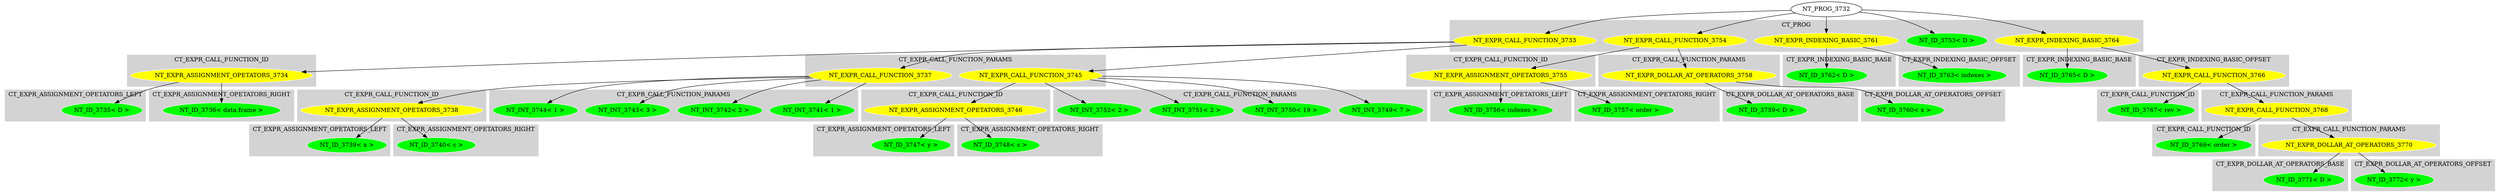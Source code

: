 digraph {

subgraph cluster0 {
 node [style=filled,color=white];
 style=filled;
 color=lightgrey;
 label = "CT_PROG";

"NT_EXPR_CALL_FUNCTION_3733"
 [fillcolor = yellow]
"NT_ID_3753< D >"
 [fillcolor = green]
"NT_EXPR_CALL_FUNCTION_3754"
 [fillcolor = yellow]
"NT_EXPR_INDEXING_BASIC_3761"
 [fillcolor = yellow]
"NT_EXPR_INDEXING_BASIC_3764"
 [fillcolor = yellow]
}
"NT_PROG_3732"->"NT_EXPR_CALL_FUNCTION_3733"
subgraph cluster1 {
 node [style=filled,color=white];
 style=filled;
 color=lightgrey;
 label = "CT_EXPR_CALL_FUNCTION_ID";

"NT_EXPR_ASSIGNMENT_OPETATORS_3734"
 [fillcolor = yellow]
}
subgraph cluster2 {
 node [style=filled,color=white];
 style=filled;
 color=lightgrey;
 label = "CT_EXPR_CALL_FUNCTION_PARAMS";

"NT_EXPR_CALL_FUNCTION_3737"
 [fillcolor = yellow]
"NT_EXPR_CALL_FUNCTION_3745"
 [fillcolor = yellow]
}
"NT_EXPR_CALL_FUNCTION_3733"->"NT_EXPR_ASSIGNMENT_OPETATORS_3734"
subgraph cluster3 {
 node [style=filled,color=white];
 style=filled;
 color=lightgrey;
 label = "CT_EXPR_ASSIGNMENT_OPETATORS_LEFT";

"NT_ID_3735< D >"
 [fillcolor = green]
}
subgraph cluster4 {
 node [style=filled,color=white];
 style=filled;
 color=lightgrey;
 label = "CT_EXPR_ASSIGNMENT_OPETATORS_RIGHT";

"NT_ID_3736< data.frame >"
 [fillcolor = green]
}
"NT_EXPR_ASSIGNMENT_OPETATORS_3734"->"NT_ID_3735< D >"
"NT_EXPR_ASSIGNMENT_OPETATORS_3734"->"NT_ID_3736< data.frame >"
"NT_EXPR_CALL_FUNCTION_3733"->"NT_EXPR_CALL_FUNCTION_3737"
subgraph cluster5 {
 node [style=filled,color=white];
 style=filled;
 color=lightgrey;
 label = "CT_EXPR_CALL_FUNCTION_ID";

"NT_EXPR_ASSIGNMENT_OPETATORS_3738"
 [fillcolor = yellow]
}
subgraph cluster6 {
 node [style=filled,color=white];
 style=filled;
 color=lightgrey;
 label = "CT_EXPR_CALL_FUNCTION_PARAMS";

"NT_INT_3741< 1 >"
 [fillcolor = green]
"NT_INT_3742< 2 >"
 [fillcolor = green]
"NT_INT_3743< 3 >"
 [fillcolor = green]
"NT_INT_3744< 1 >"
 [fillcolor = green]
}
"NT_EXPR_CALL_FUNCTION_3737"->"NT_EXPR_ASSIGNMENT_OPETATORS_3738"
subgraph cluster7 {
 node [style=filled,color=white];
 style=filled;
 color=lightgrey;
 label = "CT_EXPR_ASSIGNMENT_OPETATORS_LEFT";

"NT_ID_3739< x >"
 [fillcolor = green]
}
subgraph cluster8 {
 node [style=filled,color=white];
 style=filled;
 color=lightgrey;
 label = "CT_EXPR_ASSIGNMENT_OPETATORS_RIGHT";

"NT_ID_3740< c >"
 [fillcolor = green]
}
"NT_EXPR_ASSIGNMENT_OPETATORS_3738"->"NT_ID_3739< x >"
"NT_EXPR_ASSIGNMENT_OPETATORS_3738"->"NT_ID_3740< c >"
"NT_EXPR_CALL_FUNCTION_3737"->"NT_INT_3741< 1 >"
"NT_EXPR_CALL_FUNCTION_3737"->"NT_INT_3742< 2 >"
"NT_EXPR_CALL_FUNCTION_3737"->"NT_INT_3743< 3 >"
"NT_EXPR_CALL_FUNCTION_3737"->"NT_INT_3744< 1 >"
"NT_EXPR_CALL_FUNCTION_3733"->"NT_EXPR_CALL_FUNCTION_3745"
subgraph cluster9 {
 node [style=filled,color=white];
 style=filled;
 color=lightgrey;
 label = "CT_EXPR_CALL_FUNCTION_ID";

"NT_EXPR_ASSIGNMENT_OPETATORS_3746"
 [fillcolor = yellow]
}
subgraph cluster10 {
 node [style=filled,color=white];
 style=filled;
 color=lightgrey;
 label = "CT_EXPR_CALL_FUNCTION_PARAMS";

"NT_INT_3749< 7 >"
 [fillcolor = green]
"NT_INT_3750< 19 >"
 [fillcolor = green]
"NT_INT_3751< 2 >"
 [fillcolor = green]
"NT_INT_3752< 2 >"
 [fillcolor = green]
}
"NT_EXPR_CALL_FUNCTION_3745"->"NT_EXPR_ASSIGNMENT_OPETATORS_3746"
subgraph cluster11 {
 node [style=filled,color=white];
 style=filled;
 color=lightgrey;
 label = "CT_EXPR_ASSIGNMENT_OPETATORS_LEFT";

"NT_ID_3747< y >"
 [fillcolor = green]
}
subgraph cluster12 {
 node [style=filled,color=white];
 style=filled;
 color=lightgrey;
 label = "CT_EXPR_ASSIGNMENT_OPETATORS_RIGHT";

"NT_ID_3748< c >"
 [fillcolor = green]
}
"NT_EXPR_ASSIGNMENT_OPETATORS_3746"->"NT_ID_3747< y >"
"NT_EXPR_ASSIGNMENT_OPETATORS_3746"->"NT_ID_3748< c >"
"NT_EXPR_CALL_FUNCTION_3745"->"NT_INT_3749< 7 >"
"NT_EXPR_CALL_FUNCTION_3745"->"NT_INT_3750< 19 >"
"NT_EXPR_CALL_FUNCTION_3745"->"NT_INT_3751< 2 >"
"NT_EXPR_CALL_FUNCTION_3745"->"NT_INT_3752< 2 >"
"NT_PROG_3732"->"NT_ID_3753< D >"
"NT_PROG_3732"->"NT_EXPR_CALL_FUNCTION_3754"
subgraph cluster13 {
 node [style=filled,color=white];
 style=filled;
 color=lightgrey;
 label = "CT_EXPR_CALL_FUNCTION_ID";

"NT_EXPR_ASSIGNMENT_OPETATORS_3755"
 [fillcolor = yellow]
}
subgraph cluster14 {
 node [style=filled,color=white];
 style=filled;
 color=lightgrey;
 label = "CT_EXPR_CALL_FUNCTION_PARAMS";

"NT_EXPR_DOLLAR_AT_OPERATORS_3758"
 [fillcolor = yellow]
}
"NT_EXPR_CALL_FUNCTION_3754"->"NT_EXPR_ASSIGNMENT_OPETATORS_3755"
subgraph cluster15 {
 node [style=filled,color=white];
 style=filled;
 color=lightgrey;
 label = "CT_EXPR_ASSIGNMENT_OPETATORS_LEFT";

"NT_ID_3756< indexes >"
 [fillcolor = green]
}
subgraph cluster16 {
 node [style=filled,color=white];
 style=filled;
 color=lightgrey;
 label = "CT_EXPR_ASSIGNMENT_OPETATORS_RIGHT";

"NT_ID_3757< order >"
 [fillcolor = green]
}
"NT_EXPR_ASSIGNMENT_OPETATORS_3755"->"NT_ID_3756< indexes >"
"NT_EXPR_ASSIGNMENT_OPETATORS_3755"->"NT_ID_3757< order >"
"NT_EXPR_CALL_FUNCTION_3754"->"NT_EXPR_DOLLAR_AT_OPERATORS_3758"
subgraph cluster17 {
 node [style=filled,color=white];
 style=filled;
 color=lightgrey;
 label = "CT_EXPR_DOLLAR_AT_OPERATORS_BASE";

"NT_ID_3759< D >"
 [fillcolor = green]
}
subgraph cluster18 {
 node [style=filled,color=white];
 style=filled;
 color=lightgrey;
 label = "CT_EXPR_DOLLAR_AT_OPERATORS_OFFSET";

"NT_ID_3760< x >"
 [fillcolor = green]
}
"NT_EXPR_DOLLAR_AT_OPERATORS_3758"->"NT_ID_3759< D >"
"NT_EXPR_DOLLAR_AT_OPERATORS_3758"->"NT_ID_3760< x >"
"NT_PROG_3732"->"NT_EXPR_INDEXING_BASIC_3761"
subgraph cluster19 {
 node [style=filled,color=white];
 style=filled;
 color=lightgrey;
 label = "CT_EXPR_INDEXING_BASIC_BASE";

"NT_ID_3762< D >"
 [fillcolor = green]}
subgraph cluster20 {
 node [style=filled,color=white];
 style=filled;
 color=lightgrey;
 label = "CT_EXPR_INDEXING_BASIC_OFFSET";

"NT_ID_3763< indexes >"
 [fillcolor = green]}
"NT_EXPR_INDEXING_BASIC_3761"->"NT_ID_3762< D >"
"NT_EXPR_INDEXING_BASIC_3761"->"NT_ID_3763< indexes >"
"NT_PROG_3732"->"NT_EXPR_INDEXING_BASIC_3764"
subgraph cluster21 {
 node [style=filled,color=white];
 style=filled;
 color=lightgrey;
 label = "CT_EXPR_INDEXING_BASIC_BASE";

"NT_ID_3765< D >"
 [fillcolor = green]}
subgraph cluster22 {
 node [style=filled,color=white];
 style=filled;
 color=lightgrey;
 label = "CT_EXPR_INDEXING_BASIC_OFFSET";

"NT_EXPR_CALL_FUNCTION_3766"
 [fillcolor = yellow]}
"NT_EXPR_INDEXING_BASIC_3764"->"NT_ID_3765< D >"
"NT_EXPR_INDEXING_BASIC_3764"->"NT_EXPR_CALL_FUNCTION_3766"
subgraph cluster23 {
 node [style=filled,color=white];
 style=filled;
 color=lightgrey;
 label = "CT_EXPR_CALL_FUNCTION_ID";

"NT_ID_3767< rev >"
 [fillcolor = green]
}
subgraph cluster24 {
 node [style=filled,color=white];
 style=filled;
 color=lightgrey;
 label = "CT_EXPR_CALL_FUNCTION_PARAMS";

"NT_EXPR_CALL_FUNCTION_3768"
 [fillcolor = yellow]
}
"NT_EXPR_CALL_FUNCTION_3766"->"NT_ID_3767< rev >"
"NT_EXPR_CALL_FUNCTION_3766"->"NT_EXPR_CALL_FUNCTION_3768"
subgraph cluster25 {
 node [style=filled,color=white];
 style=filled;
 color=lightgrey;
 label = "CT_EXPR_CALL_FUNCTION_ID";

"NT_ID_3769< order >"
 [fillcolor = green]
}
subgraph cluster26 {
 node [style=filled,color=white];
 style=filled;
 color=lightgrey;
 label = "CT_EXPR_CALL_FUNCTION_PARAMS";

"NT_EXPR_DOLLAR_AT_OPERATORS_3770"
 [fillcolor = yellow]
}
"NT_EXPR_CALL_FUNCTION_3768"->"NT_ID_3769< order >"
"NT_EXPR_CALL_FUNCTION_3768"->"NT_EXPR_DOLLAR_AT_OPERATORS_3770"
subgraph cluster27 {
 node [style=filled,color=white];
 style=filled;
 color=lightgrey;
 label = "CT_EXPR_DOLLAR_AT_OPERATORS_BASE";

"NT_ID_3771< D >"
 [fillcolor = green]
}
subgraph cluster28 {
 node [style=filled,color=white];
 style=filled;
 color=lightgrey;
 label = "CT_EXPR_DOLLAR_AT_OPERATORS_OFFSET";

"NT_ID_3772< y >"
 [fillcolor = green]
}
"NT_EXPR_DOLLAR_AT_OPERATORS_3770"->"NT_ID_3771< D >"
"NT_EXPR_DOLLAR_AT_OPERATORS_3770"->"NT_ID_3772< y >"
}

